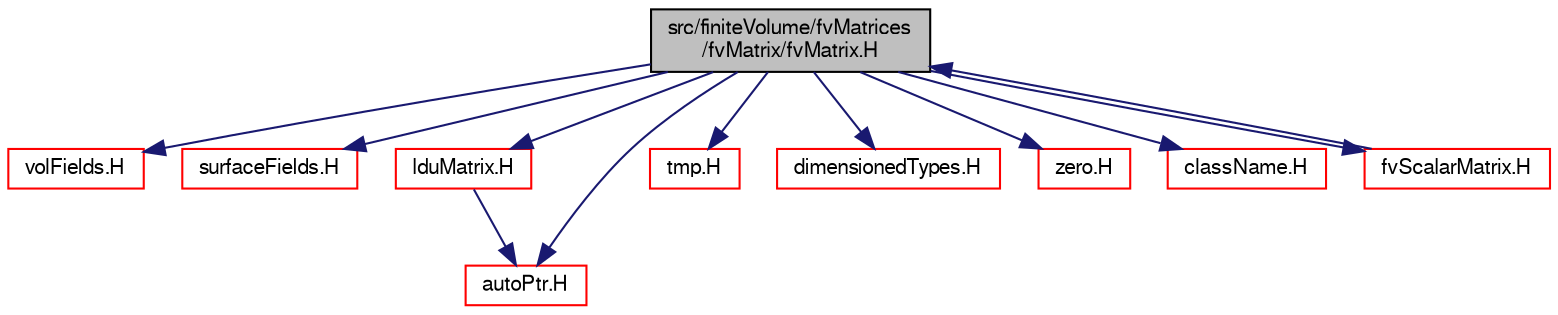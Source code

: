 digraph "src/finiteVolume/fvMatrices/fvMatrix/fvMatrix.H"
{
  bgcolor="transparent";
  edge [fontname="FreeSans",fontsize="10",labelfontname="FreeSans",labelfontsize="10"];
  node [fontname="FreeSans",fontsize="10",shape=record];
  Node0 [label="src/finiteVolume/fvMatrices\l/fvMatrix/fvMatrix.H",height=0.2,width=0.4,color="black", fillcolor="grey75", style="filled", fontcolor="black"];
  Node0 -> Node1 [color="midnightblue",fontsize="10",style="solid",fontname="FreeSans"];
  Node1 [label="volFields.H",height=0.2,width=0.4,color="red",URL="$a02750.html"];
  Node0 -> Node300 [color="midnightblue",fontsize="10",style="solid",fontname="FreeSans"];
  Node300 [label="surfaceFields.H",height=0.2,width=0.4,color="red",URL="$a02735.html",tooltip="Foam::surfaceFields. "];
  Node0 -> Node307 [color="midnightblue",fontsize="10",style="solid",fontname="FreeSans"];
  Node307 [label="lduMatrix.H",height=0.2,width=0.4,color="red",URL="$a10694.html"];
  Node307 -> Node50 [color="midnightblue",fontsize="10",style="solid",fontname="FreeSans"];
  Node50 [label="autoPtr.H",height=0.2,width=0.4,color="red",URL="$a11078.html"];
  Node0 -> Node79 [color="midnightblue",fontsize="10",style="solid",fontname="FreeSans"];
  Node79 [label="tmp.H",height=0.2,width=0.4,color="red",URL="$a11087.html"];
  Node0 -> Node50 [color="midnightblue",fontsize="10",style="solid",fontname="FreeSans"];
  Node0 -> Node72 [color="midnightblue",fontsize="10",style="solid",fontname="FreeSans"];
  Node72 [label="dimensionedTypes.H",height=0.2,width=0.4,color="red",URL="$a09377.html"];
  Node0 -> Node308 [color="midnightblue",fontsize="10",style="solid",fontname="FreeSans"];
  Node308 [label="zero.H",height=0.2,width=0.4,color="red",URL="$a12872.html"];
  Node0 -> Node45 [color="midnightblue",fontsize="10",style="solid",fontname="FreeSans"];
  Node45 [label="className.H",height=0.2,width=0.4,color="red",URL="$a09335.html",tooltip="Macro definitions for declaring ClassName(), NamespaceName(), etc. "];
  Node0 -> Node310 [color="midnightblue",fontsize="10",style="solid",fontname="FreeSans"];
  Node310 [label="fvScalarMatrix.H",height=0.2,width=0.4,color="red",URL="$a03290.html",tooltip="A scalar instance of fvMatrix. "];
  Node310 -> Node0 [color="midnightblue",fontsize="10",style="solid",fontname="FreeSans"];
}
